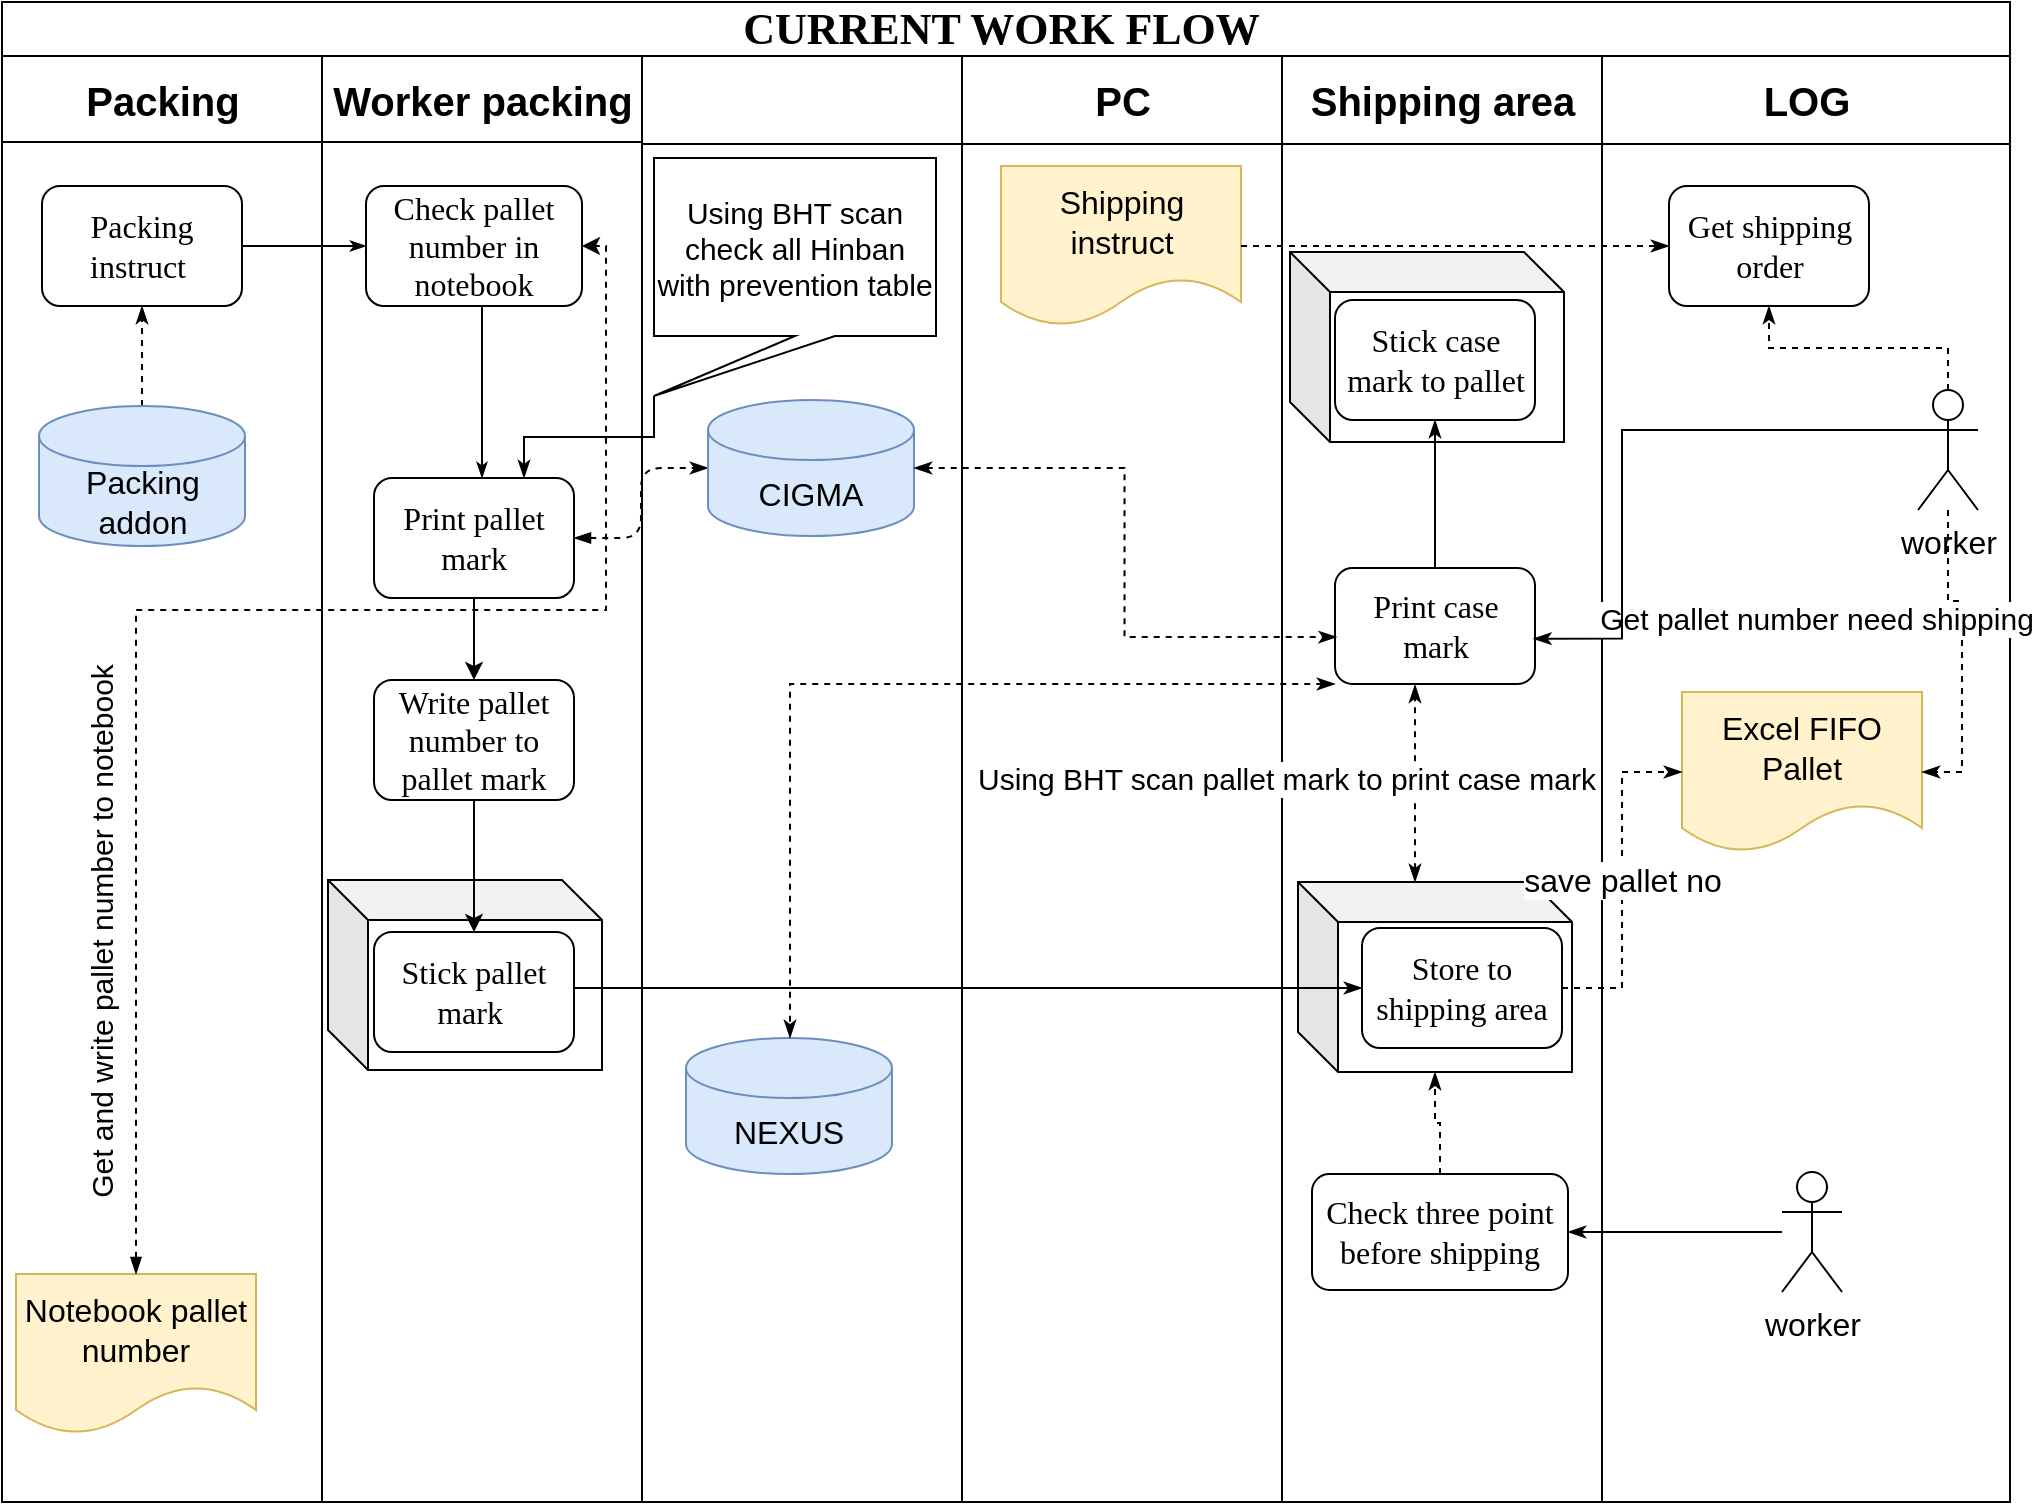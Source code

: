 <mxfile version="13.9.7" type="github" pages="2">
  <diagram name="Current" id="74e2e168-ea6b-b213-b513-2b3c1d86103e">
    <mxGraphModel dx="1422" dy="762" grid="0" gridSize="10" guides="1" tooltips="1" connect="1" arrows="1" fold="1" page="1" pageScale="1" pageWidth="1100" pageHeight="850" background="#ffffff" math="0" shadow="0">
      <root>
        <mxCell id="0" />
        <mxCell id="1" parent="0" />
        <mxCell id="77e6c97f196da883-1" value="CURRENT WORK FLOW&amp;nbsp;" style="swimlane;html=1;childLayout=stackLayout;startSize=27;rounded=0;shadow=0;labelBackgroundColor=none;strokeWidth=1;fontFamily=Verdana;fontSize=22;align=center;" parent="1" vertex="1">
          <mxGeometry x="26" y="40" width="1004" height="750" as="geometry" />
        </mxCell>
        <mxCell id="77e6c97f196da883-2" value="Packing" style="swimlane;html=1;startSize=43;fontSize=20;align=center;" parent="77e6c97f196da883-1" vertex="1">
          <mxGeometry y="27" width="160" height="723" as="geometry" />
        </mxCell>
        <mxCell id="77e6c97f196da883-8" value="Packing instruct&amp;nbsp;" style="rounded=1;whiteSpace=wrap;html=1;shadow=0;labelBackgroundColor=none;strokeWidth=1;fontFamily=Verdana;fontSize=16;align=center;fontStyle=0" parent="77e6c97f196da883-2" vertex="1">
          <mxGeometry x="20" y="65" width="100" height="60" as="geometry" />
        </mxCell>
        <mxCell id="e00w-yxAYKYn5aTXczRn-8" style="edgeStyle=orthogonalEdgeStyle;rounded=0;orthogonalLoop=1;jettySize=auto;html=1;entryX=0.5;entryY=1;entryDx=0;entryDy=0;dashed=1;startArrow=none;startFill=0;endArrow=classicThin;endFill=1;fontSize=16;" parent="77e6c97f196da883-2" source="e00w-yxAYKYn5aTXczRn-7" target="77e6c97f196da883-8" edge="1">
          <mxGeometry relative="1" as="geometry" />
        </mxCell>
        <mxCell id="e00w-yxAYKYn5aTXczRn-7" value="Packing addon" style="shape=cylinder3;whiteSpace=wrap;html=1;boundedLbl=1;backgroundOutline=1;size=15;fontSize=16;align=center;fillColor=#dae8fc;strokeColor=#6c8ebf;" parent="77e6c97f196da883-2" vertex="1">
          <mxGeometry x="18.5" y="175" width="103" height="70" as="geometry" />
        </mxCell>
        <mxCell id="e00w-yxAYKYn5aTXczRn-4" value="Notebook pallet number" style="shape=document;whiteSpace=wrap;html=1;boundedLbl=1;fontSize=16;align=center;fillColor=#fff2cc;strokeColor=#d6b656;" parent="77e6c97f196da883-2" vertex="1">
          <mxGeometry x="7" y="609" width="120" height="80" as="geometry" />
        </mxCell>
        <mxCell id="77e6c97f196da883-26" style="edgeStyle=orthogonalEdgeStyle;rounded=1;html=1;labelBackgroundColor=none;startArrow=none;startFill=0;startSize=5;endArrow=classicThin;endFill=1;endSize=5;jettySize=auto;orthogonalLoop=1;strokeWidth=1;fontFamily=Verdana;fontSize=8" parent="77e6c97f196da883-1" source="77e6c97f196da883-8" target="77e6c97f196da883-11" edge="1">
          <mxGeometry relative="1" as="geometry" />
        </mxCell>
        <mxCell id="77e6c97f196da883-28" style="edgeStyle=orthogonalEdgeStyle;rounded=1;html=1;labelBackgroundColor=none;startArrow=blockThin;startFill=1;endArrow=classicThin;endFill=1;jettySize=auto;orthogonalLoop=1;strokeWidth=1;fontFamily=Verdana;fontSize=8;entryX=0;entryY=0.5;entryDx=0;entryDy=0;entryPerimeter=0;dashed=1;" parent="77e6c97f196da883-1" source="77e6c97f196da883-9" target="e00w-yxAYKYn5aTXczRn-6" edge="1">
          <mxGeometry relative="1" as="geometry">
            <mxPoint x="350" y="212.0" as="targetPoint" />
          </mxGeometry>
        </mxCell>
        <mxCell id="77e6c97f196da883-3" value="Worker packing" style="swimlane;html=1;startSize=43;fontSize=20;" parent="77e6c97f196da883-1" vertex="1">
          <mxGeometry x="160" y="27" width="160" height="723" as="geometry" />
        </mxCell>
        <mxCell id="e00w-yxAYKYn5aTXczRn-12" value="" style="shape=cube;whiteSpace=wrap;html=1;boundedLbl=1;backgroundOutline=1;darkOpacity=0.05;darkOpacity2=0.1;labelBackgroundColor=none;fontSize=16;align=center;" parent="77e6c97f196da883-3" vertex="1">
          <mxGeometry x="3" y="412" width="137" height="95" as="geometry" />
        </mxCell>
        <mxCell id="77e6c97f196da883-11" value="Check pallet number in notebook" style="rounded=1;whiteSpace=wrap;html=1;shadow=0;labelBackgroundColor=none;strokeWidth=1;fontFamily=Verdana;fontSize=16;align=center;fontStyle=0" parent="77e6c97f196da883-3" vertex="1">
          <mxGeometry x="22" y="65" width="108" height="60" as="geometry" />
        </mxCell>
        <mxCell id="e00w-yxAYKYn5aTXczRn-1" style="edgeStyle=orthogonalEdgeStyle;rounded=0;orthogonalLoop=1;jettySize=auto;html=1;exitX=0.5;exitY=1;exitDx=0;exitDy=0;entryX=0.5;entryY=0;entryDx=0;entryDy=0;fontSize=22;" parent="77e6c97f196da883-3" source="77e6c97f196da883-9" target="77e6c97f196da883-10" edge="1">
          <mxGeometry relative="1" as="geometry" />
        </mxCell>
        <mxCell id="77e6c97f196da883-9" value="Print pallet mark" style="rounded=1;whiteSpace=wrap;html=1;shadow=0;labelBackgroundColor=none;strokeWidth=1;fontFamily=Verdana;fontSize=16;align=center;fontStyle=0" parent="77e6c97f196da883-3" vertex="1">
          <mxGeometry x="26" y="211" width="100" height="60" as="geometry" />
        </mxCell>
        <mxCell id="77e6c97f196da883-27" style="edgeStyle=orthogonalEdgeStyle;rounded=1;html=1;labelBackgroundColor=none;startArrow=none;startFill=0;startSize=5;endArrow=classicThin;endFill=1;endSize=5;jettySize=auto;orthogonalLoop=1;strokeWidth=1;fontFamily=Verdana;fontSize=8" parent="77e6c97f196da883-3" source="77e6c97f196da883-11" target="77e6c97f196da883-9" edge="1">
          <mxGeometry relative="1" as="geometry">
            <Array as="points">
              <mxPoint x="80" y="152" />
              <mxPoint x="80" y="152" />
            </Array>
          </mxGeometry>
        </mxCell>
        <mxCell id="e00w-yxAYKYn5aTXczRn-3" style="edgeStyle=orthogonalEdgeStyle;rounded=0;orthogonalLoop=1;jettySize=auto;html=1;exitX=0.5;exitY=1;exitDx=0;exitDy=0;fontSize=16;" parent="77e6c97f196da883-3" source="77e6c97f196da883-10" target="e00w-yxAYKYn5aTXczRn-2" edge="1">
          <mxGeometry relative="1" as="geometry" />
        </mxCell>
        <mxCell id="77e6c97f196da883-10" value="Write pallet number to pallet mark" style="rounded=1;whiteSpace=wrap;html=1;shadow=0;labelBackgroundColor=none;strokeWidth=1;fontFamily=Verdana;fontSize=16;align=center;" parent="77e6c97f196da883-3" vertex="1">
          <mxGeometry x="26" y="312" width="100" height="60" as="geometry" />
        </mxCell>
        <mxCell id="e00w-yxAYKYn5aTXczRn-2" value="Stick pallet mark&amp;nbsp;" style="rounded=1;whiteSpace=wrap;html=1;shadow=0;labelBackgroundColor=none;strokeWidth=1;fontFamily=Verdana;fontSize=16;align=center;" parent="77e6c97f196da883-3" vertex="1">
          <mxGeometry x="26" y="438" width="100" height="60" as="geometry" />
        </mxCell>
        <mxCell id="77e6c97f196da883-4" value="" style="swimlane;html=1;startSize=44;fontSize=20;" parent="77e6c97f196da883-1" vertex="1">
          <mxGeometry x="320" y="27" width="160" height="723" as="geometry" />
        </mxCell>
        <mxCell id="e00w-yxAYKYn5aTXczRn-6" value="CIGMA" style="shape=cylinder3;whiteSpace=wrap;html=1;boundedLbl=1;backgroundOutline=1;size=15;fontSize=16;align=center;labelBackgroundColor=none;fillColor=#dae8fc;strokeColor=#6c8ebf;" parent="77e6c97f196da883-4" vertex="1">
          <mxGeometry x="33" y="172" width="103" height="68" as="geometry" />
        </mxCell>
        <mxCell id="e00w-yxAYKYn5aTXczRn-24" value="Using BHT scan check all Hinban with prevention table" style="shape=callout;whiteSpace=wrap;html=1;perimeter=calloutPerimeter;labelBackgroundColor=none;fontSize=15;align=center;position2=0;" parent="77e6c97f196da883-4" vertex="1">
          <mxGeometry x="6" y="51" width="141" height="119" as="geometry" />
        </mxCell>
        <mxCell id="77e6c97f196da883-5" value="PC" style="swimlane;html=1;startSize=44;fontSize=20;" parent="77e6c97f196da883-1" vertex="1">
          <mxGeometry x="480" y="27" width="160" height="723" as="geometry" />
        </mxCell>
        <mxCell id="e00w-yxAYKYn5aTXczRn-11" value="Shipping instruct" style="shape=document;whiteSpace=wrap;html=1;boundedLbl=1;fontSize=16;align=center;fillColor=#fff2cc;strokeColor=#d6b656;" parent="77e6c97f196da883-5" vertex="1">
          <mxGeometry x="19.5" y="55" width="120" height="80" as="geometry" />
        </mxCell>
        <mxCell id="e00w-yxAYKYn5aTXczRn-15" style="edgeStyle=orthogonalEdgeStyle;rounded=0;orthogonalLoop=1;jettySize=auto;html=1;exitX=1;exitY=0.5;exitDx=0;exitDy=0;startArrow=none;startFill=0;endArrow=classicThin;endFill=1;fontSize=16;dashed=1;" parent="77e6c97f196da883-1" source="e00w-yxAYKYn5aTXczRn-11" target="e00w-yxAYKYn5aTXczRn-14" edge="1">
          <mxGeometry relative="1" as="geometry" />
        </mxCell>
        <mxCell id="77e6c97f196da883-6" value="Shipping area" style="swimlane;html=1;startSize=44;fontSize=20;" parent="77e6c97f196da883-1" vertex="1">
          <mxGeometry x="640" y="27" width="160" height="723" as="geometry" />
        </mxCell>
        <mxCell id="e00w-yxAYKYn5aTXczRn-34" value="" style="shape=cube;whiteSpace=wrap;html=1;boundedLbl=1;backgroundOutline=1;darkOpacity=0.05;darkOpacity2=0.1;labelBackgroundColor=none;fontSize=16;align=center;" parent="77e6c97f196da883-6" vertex="1">
          <mxGeometry x="4" y="98" width="137" height="95" as="geometry" />
        </mxCell>
        <mxCell id="e00w-yxAYKYn5aTXczRn-29" value="Using BHT scan pallet mark to print case mark" style="edgeStyle=orthogonalEdgeStyle;rounded=0;orthogonalLoop=1;jettySize=auto;html=1;exitX=0;exitY=0;exitDx=58.5;exitDy=0;exitPerimeter=0;entryX=0.4;entryY=1.006;entryDx=0;entryDy=0;entryPerimeter=0;dashed=1;startArrow=classicThin;startFill=1;endArrow=classicThin;endFill=1;fontSize=15;" parent="77e6c97f196da883-6" source="e00w-yxAYKYn5aTXczRn-13" target="e00w-yxAYKYn5aTXczRn-27" edge="1">
          <mxGeometry x="0.064" y="65" relative="1" as="geometry">
            <mxPoint as="offset" />
          </mxGeometry>
        </mxCell>
        <mxCell id="e00w-yxAYKYn5aTXczRn-13" value="" style="shape=cube;whiteSpace=wrap;html=1;boundedLbl=1;backgroundOutline=1;darkOpacity=0.05;darkOpacity2=0.1;labelBackgroundColor=none;fontSize=16;align=center;" parent="77e6c97f196da883-6" vertex="1">
          <mxGeometry x="8" y="413" width="137" height="95" as="geometry" />
        </mxCell>
        <mxCell id="e00w-yxAYKYn5aTXczRn-9" value="Store to shipping area" style="rounded=1;whiteSpace=wrap;html=1;shadow=0;labelBackgroundColor=none;strokeWidth=1;fontFamily=Verdana;fontSize=16;align=center;" parent="77e6c97f196da883-6" vertex="1">
          <mxGeometry x="40" y="436" width="100" height="60" as="geometry" />
        </mxCell>
        <mxCell id="e00w-yxAYKYn5aTXczRn-33" style="edgeStyle=orthogonalEdgeStyle;rounded=0;orthogonalLoop=1;jettySize=auto;html=1;exitX=0.5;exitY=0;exitDx=0;exitDy=0;startArrow=none;startFill=0;endArrow=classicThin;endFill=1;fontSize=15;" parent="77e6c97f196da883-6" source="e00w-yxAYKYn5aTXczRn-27" target="e00w-yxAYKYn5aTXczRn-31" edge="1">
          <mxGeometry relative="1" as="geometry">
            <mxPoint x="75" y="210" as="targetPoint" />
          </mxGeometry>
        </mxCell>
        <mxCell id="e00w-yxAYKYn5aTXczRn-27" value="Print case mark" style="rounded=1;whiteSpace=wrap;html=1;shadow=0;labelBackgroundColor=none;strokeWidth=1;fontFamily=Verdana;fontSize=16;align=center;fontStyle=0" parent="77e6c97f196da883-6" vertex="1">
          <mxGeometry x="26.5" y="256" width="100" height="58" as="geometry" />
        </mxCell>
        <mxCell id="e00w-yxAYKYn5aTXczRn-31" value="Stick case mark to pallet" style="rounded=1;whiteSpace=wrap;html=1;shadow=0;labelBackgroundColor=none;strokeWidth=1;fontFamily=Verdana;fontSize=16;align=center;fontStyle=0" parent="77e6c97f196da883-6" vertex="1">
          <mxGeometry x="26.5" y="122" width="100" height="60" as="geometry" />
        </mxCell>
        <mxCell id="e00w-yxAYKYn5aTXczRn-38" style="edgeStyle=orthogonalEdgeStyle;rounded=0;orthogonalLoop=1;jettySize=auto;html=1;exitX=0.5;exitY=0;exitDx=0;exitDy=0;startArrow=none;startFill=0;endArrow=classicThin;endFill=1;fontSize=15;dashed=1;" parent="77e6c97f196da883-6" source="e00w-yxAYKYn5aTXczRn-36" target="e00w-yxAYKYn5aTXczRn-13" edge="1">
          <mxGeometry relative="1" as="geometry" />
        </mxCell>
        <mxCell id="e00w-yxAYKYn5aTXczRn-36" value="Check three point before shipping" style="rounded=1;whiteSpace=wrap;html=1;shadow=0;labelBackgroundColor=none;strokeWidth=1;fontFamily=Verdana;fontSize=16;align=center;fontStyle=0" parent="77e6c97f196da883-6" vertex="1">
          <mxGeometry x="15" y="559" width="128" height="58" as="geometry" />
        </mxCell>
        <mxCell id="77e6c97f196da883-7" value="LOG" style="swimlane;html=1;startSize=44;fontSize=20;" parent="77e6c97f196da883-1" vertex="1">
          <mxGeometry x="800" y="27" width="204" height="723" as="geometry" />
        </mxCell>
        <mxCell id="e00w-yxAYKYn5aTXczRn-14" value="Get shipping order" style="rounded=1;whiteSpace=wrap;html=1;shadow=0;labelBackgroundColor=none;strokeWidth=1;fontFamily=Verdana;fontSize=16;align=center;fontStyle=0" parent="77e6c97f196da883-7" vertex="1">
          <mxGeometry x="33.5" y="65" width="100" height="60" as="geometry" />
        </mxCell>
        <mxCell id="e00w-yxAYKYn5aTXczRn-16" value="Excel FIFO Pallet" style="shape=document;whiteSpace=wrap;html=1;boundedLbl=1;fontSize=16;align=center;fillColor=#fff2cc;strokeColor=#d6b656;" parent="77e6c97f196da883-7" vertex="1">
          <mxGeometry x="40" y="318" width="120" height="80" as="geometry" />
        </mxCell>
        <mxCell id="e00w-yxAYKYn5aTXczRn-19" style="edgeStyle=orthogonalEdgeStyle;rounded=0;orthogonalLoop=1;jettySize=auto;html=1;exitX=0.5;exitY=0;exitDx=0;exitDy=0;exitPerimeter=0;entryX=0.5;entryY=1;entryDx=0;entryDy=0;dashed=1;startArrow=none;startFill=0;endArrow=classicThin;endFill=1;fontSize=16;" parent="77e6c97f196da883-7" source="e00w-yxAYKYn5aTXczRn-18" target="e00w-yxAYKYn5aTXczRn-14" edge="1">
          <mxGeometry relative="1" as="geometry" />
        </mxCell>
        <mxCell id="e00w-yxAYKYn5aTXczRn-20" style="edgeStyle=orthogonalEdgeStyle;rounded=0;orthogonalLoop=1;jettySize=auto;html=1;entryX=1;entryY=0.5;entryDx=0;entryDy=0;dashed=1;startArrow=none;startFill=0;endArrow=classicThin;endFill=1;fontSize=16;" parent="77e6c97f196da883-7" source="e00w-yxAYKYn5aTXczRn-18" target="e00w-yxAYKYn5aTXczRn-16" edge="1">
          <mxGeometry relative="1" as="geometry" />
        </mxCell>
        <mxCell id="e00w-yxAYKYn5aTXczRn-21" value="Get pallet number need shipping" style="edgeLabel;html=1;align=center;verticalAlign=middle;resizable=0;points=[];fontSize=15;" parent="e00w-yxAYKYn5aTXczRn-20" vertex="1" connectable="0">
          <mxGeometry x="-0.343" relative="1" as="geometry">
            <mxPoint x="-72.33" y="8.5" as="offset" />
          </mxGeometry>
        </mxCell>
        <mxCell id="e00w-yxAYKYn5aTXczRn-18" value="worker" style="shape=umlActor;verticalLabelPosition=bottom;verticalAlign=top;html=1;outlineConnect=0;labelBackgroundColor=none;fontSize=16;align=center;" parent="77e6c97f196da883-7" vertex="1">
          <mxGeometry x="158" y="167" width="30" height="60" as="geometry" />
        </mxCell>
        <mxCell id="e00w-yxAYKYn5aTXczRn-35" value="worker" style="shape=umlActor;verticalLabelPosition=bottom;verticalAlign=top;html=1;outlineConnect=0;labelBackgroundColor=none;fontSize=16;align=center;" parent="77e6c97f196da883-7" vertex="1">
          <mxGeometry x="90" y="558" width="30" height="60" as="geometry" />
        </mxCell>
        <mxCell id="e00w-yxAYKYn5aTXczRn-5" style="edgeStyle=orthogonalEdgeStyle;rounded=0;orthogonalLoop=1;jettySize=auto;html=1;entryX=1;entryY=0.5;entryDx=0;entryDy=0;fontSize=16;startArrow=blockThin;startFill=1;dashed=1;" parent="77e6c97f196da883-1" source="e00w-yxAYKYn5aTXczRn-4" target="77e6c97f196da883-11" edge="1">
          <mxGeometry relative="1" as="geometry">
            <Array as="points">
              <mxPoint x="67" y="304" />
              <mxPoint x="302" y="304" />
              <mxPoint x="302" y="122" />
            </Array>
          </mxGeometry>
        </mxCell>
        <mxCell id="e00w-yxAYKYn5aTXczRn-22" value="Get and write pallet number to notebook" style="edgeLabel;html=1;align=center;verticalAlign=middle;resizable=0;points=[];fontSize=15;horizontal=0;" parent="e00w-yxAYKYn5aTXczRn-5" vertex="1" connectable="0">
          <mxGeometry x="0.019" y="-1" relative="1" as="geometry">
            <mxPoint x="-73.5" y="160" as="offset" />
          </mxGeometry>
        </mxCell>
        <mxCell id="e00w-yxAYKYn5aTXczRn-10" style="edgeStyle=orthogonalEdgeStyle;rounded=0;orthogonalLoop=1;jettySize=auto;html=1;exitX=1;exitY=0.5;exitDx=0;exitDy=0;entryX=0;entryY=0.5;entryDx=0;entryDy=0;startArrow=none;startFill=0;endArrow=classicThin;endFill=1;fontSize=16;" parent="77e6c97f196da883-1" source="e00w-yxAYKYn5aTXczRn-2" target="e00w-yxAYKYn5aTXczRn-9" edge="1">
          <mxGeometry relative="1" as="geometry">
            <Array as="points">
              <mxPoint x="286" y="493" />
            </Array>
          </mxGeometry>
        </mxCell>
        <mxCell id="e00w-yxAYKYn5aTXczRn-17" value="save pallet no" style="edgeStyle=orthogonalEdgeStyle;rounded=0;orthogonalLoop=1;jettySize=auto;html=1;exitX=1;exitY=0.5;exitDx=0;exitDy=0;entryX=0;entryY=0.5;entryDx=0;entryDy=0;dashed=1;startArrow=none;startFill=0;endArrow=classicThin;endFill=1;fontSize=16;" parent="77e6c97f196da883-1" source="e00w-yxAYKYn5aTXczRn-9" target="e00w-yxAYKYn5aTXczRn-16" edge="1">
          <mxGeometry relative="1" as="geometry" />
        </mxCell>
        <mxCell id="e00w-yxAYKYn5aTXczRn-26" style="edgeStyle=orthogonalEdgeStyle;rounded=0;orthogonalLoop=1;jettySize=auto;html=1;exitX=0;exitY=0;exitDx=0;exitDy=119.0;exitPerimeter=0;entryX=0.75;entryY=0;entryDx=0;entryDy=0;startArrow=none;startFill=0;endArrow=classicThin;endFill=1;fontSize=15;" parent="77e6c97f196da883-1" source="e00w-yxAYKYn5aTXczRn-24" target="77e6c97f196da883-9" edge="1">
          <mxGeometry relative="1" as="geometry" />
        </mxCell>
        <mxCell id="e00w-yxAYKYn5aTXczRn-28" style="edgeStyle=orthogonalEdgeStyle;rounded=0;orthogonalLoop=1;jettySize=auto;html=1;exitX=1;exitY=0.5;exitDx=0;exitDy=0;exitPerimeter=0;startArrow=classicThin;startFill=1;endArrow=classicThin;endFill=1;fontSize=15;dashed=1;entryX=0.008;entryY=0.595;entryDx=0;entryDy=0;entryPerimeter=0;" parent="77e6c97f196da883-1" source="e00w-yxAYKYn5aTXczRn-6" target="e00w-yxAYKYn5aTXczRn-27" edge="1">
          <mxGeometry relative="1" as="geometry" />
        </mxCell>
        <mxCell id="e00w-yxAYKYn5aTXczRn-30" style="edgeStyle=orthogonalEdgeStyle;rounded=0;orthogonalLoop=1;jettySize=auto;html=1;exitX=0;exitY=0.333;exitDx=0;exitDy=0;exitPerimeter=0;startArrow=none;startFill=0;endArrow=classicThin;endFill=1;fontSize=15;entryX=0.992;entryY=0.609;entryDx=0;entryDy=0;entryPerimeter=0;" parent="77e6c97f196da883-1" source="e00w-yxAYKYn5aTXczRn-18" target="e00w-yxAYKYn5aTXczRn-27" edge="1">
          <mxGeometry relative="1" as="geometry">
            <Array as="points">
              <mxPoint x="810" y="214" />
              <mxPoint x="810" y="318" />
            </Array>
          </mxGeometry>
        </mxCell>
        <mxCell id="e00w-yxAYKYn5aTXczRn-37" style="edgeStyle=orthogonalEdgeStyle;rounded=0;orthogonalLoop=1;jettySize=auto;html=1;entryX=1;entryY=0.5;entryDx=0;entryDy=0;startArrow=none;startFill=0;endArrow=classicThin;endFill=1;fontSize=15;" parent="77e6c97f196da883-1" source="e00w-yxAYKYn5aTXczRn-35" target="e00w-yxAYKYn5aTXczRn-36" edge="1">
          <mxGeometry relative="1" as="geometry" />
        </mxCell>
        <mxCell id="s5CG_gHvKGmUseortpxA-1" value="NEXUS" style="shape=cylinder3;whiteSpace=wrap;html=1;boundedLbl=1;backgroundOutline=1;size=15;fontSize=16;align=center;labelBackgroundColor=none;fillColor=#dae8fc;strokeColor=#6c8ebf;" parent="1" vertex="1">
          <mxGeometry x="368" y="558" width="103" height="68" as="geometry" />
        </mxCell>
        <mxCell id="s5CG_gHvKGmUseortpxA-2" style="edgeStyle=orthogonalEdgeStyle;rounded=0;orthogonalLoop=1;jettySize=auto;html=1;exitX=0;exitY=1;exitDx=0;exitDy=0;dashed=1;startArrow=classicThin;startFill=1;endArrow=classicThin;endFill=1;fontSize=15;" parent="1" source="e00w-yxAYKYn5aTXczRn-27" target="s5CG_gHvKGmUseortpxA-1" edge="1">
          <mxGeometry relative="1" as="geometry">
            <Array as="points">
              <mxPoint x="420" y="381" />
            </Array>
          </mxGeometry>
        </mxCell>
      </root>
    </mxGraphModel>
  </diagram>
  <diagram name="Future" id="eqZoArt0mq8MgodFWQRX">
    <mxGraphModel dx="1422" dy="762" grid="0" gridSize="10" guides="1" tooltips="1" connect="1" arrows="1" fold="1" page="1" pageScale="1" pageWidth="1100" pageHeight="850" background="#ffffff" math="0" shadow="0">
      <root>
        <mxCell id="B8QY8wbBtPq4I7X3Ei7j-0" />
        <mxCell id="B8QY8wbBtPq4I7X3Ei7j-1" parent="B8QY8wbBtPq4I7X3Ei7j-0" />
        <mxCell id="B8QY8wbBtPq4I7X3Ei7j-2" value="FUTURE WORK FLOW&amp;nbsp;" style="swimlane;html=1;childLayout=stackLayout;startSize=27;rounded=0;shadow=0;labelBackgroundColor=none;strokeWidth=1;fontFamily=Verdana;fontSize=22;align=center;" vertex="1" parent="B8QY8wbBtPq4I7X3Ei7j-1">
          <mxGeometry x="26" y="40" width="1013.5" height="750" as="geometry" />
        </mxCell>
        <mxCell id="B8QY8wbBtPq4I7X3Ei7j-3" value="Packing" style="swimlane;html=1;startSize=43;fontSize=20;align=center;" vertex="1" parent="B8QY8wbBtPq4I7X3Ei7j-2">
          <mxGeometry y="27" width="160" height="723" as="geometry" />
        </mxCell>
        <mxCell id="B8QY8wbBtPq4I7X3Ei7j-4" value="Packing instruct&amp;nbsp;" style="rounded=1;whiteSpace=wrap;html=1;shadow=0;labelBackgroundColor=none;strokeWidth=1;fontFamily=Verdana;fontSize=16;align=center;fontStyle=0" vertex="1" parent="B8QY8wbBtPq4I7X3Ei7j-3">
          <mxGeometry x="20" y="65" width="100" height="60" as="geometry" />
        </mxCell>
        <mxCell id="B8QY8wbBtPq4I7X3Ei7j-5" style="edgeStyle=orthogonalEdgeStyle;rounded=0;orthogonalLoop=1;jettySize=auto;html=1;entryX=0.5;entryY=1;entryDx=0;entryDy=0;dashed=1;startArrow=none;startFill=0;endArrow=classicThin;endFill=1;fontSize=16;" edge="1" parent="B8QY8wbBtPq4I7X3Ei7j-3" source="B8QY8wbBtPq4I7X3Ei7j-6" target="B8QY8wbBtPq4I7X3Ei7j-4">
          <mxGeometry relative="1" as="geometry" />
        </mxCell>
        <mxCell id="B8QY8wbBtPq4I7X3Ei7j-6" value="Packing addon" style="shape=cylinder3;whiteSpace=wrap;html=1;boundedLbl=1;backgroundOutline=1;size=15;fontSize=16;align=center;fillColor=#dae8fc;strokeColor=#6c8ebf;" vertex="1" parent="B8QY8wbBtPq4I7X3Ei7j-3">
          <mxGeometry x="18.5" y="175" width="103" height="70" as="geometry" />
        </mxCell>
        <mxCell id="yw4HqE5ja8Tq_uy6SZgm-0" value="FIFO PALLET" style="shape=cylinder3;whiteSpace=wrap;html=1;boundedLbl=1;backgroundOutline=1;size=15;fontSize=16;align=center;fillColor=#dae8fc;strokeColor=#6c8ebf;" vertex="1" parent="B8QY8wbBtPq4I7X3Ei7j-3">
          <mxGeometry x="15" y="606" width="103" height="70" as="geometry" />
        </mxCell>
        <mxCell id="B8QY8wbBtPq4I7X3Ei7j-10" value="Worker packing" style="swimlane;html=1;startSize=43;fontSize=20;" vertex="1" parent="B8QY8wbBtPq4I7X3Ei7j-2">
          <mxGeometry x="160" y="27" width="160" height="723" as="geometry" />
        </mxCell>
        <mxCell id="B8QY8wbBtPq4I7X3Ei7j-11" value="" style="shape=cube;whiteSpace=wrap;html=1;boundedLbl=1;backgroundOutline=1;darkOpacity=0.05;darkOpacity2=0.1;labelBackgroundColor=none;fontSize=16;align=center;" vertex="1" parent="B8QY8wbBtPq4I7X3Ei7j-10">
          <mxGeometry x="3" y="412" width="137" height="95" as="geometry" />
        </mxCell>
        <mxCell id="B8QY8wbBtPq4I7X3Ei7j-13" style="edgeStyle=orthogonalEdgeStyle;rounded=0;orthogonalLoop=1;jettySize=auto;html=1;exitX=0.5;exitY=1;exitDx=0;exitDy=0;fontSize=22;" edge="1" parent="B8QY8wbBtPq4I7X3Ei7j-10" source="B8QY8wbBtPq4I7X3Ei7j-14" target="B8QY8wbBtPq4I7X3Ei7j-11">
          <mxGeometry relative="1" as="geometry">
            <mxPoint x="76" y="312" as="targetPoint" />
            <Array as="points">
              <mxPoint x="72" y="271" />
            </Array>
          </mxGeometry>
        </mxCell>
        <mxCell id="B8QY8wbBtPq4I7X3Ei7j-14" value="Print pallet mark, have pallet no" style="rounded=1;whiteSpace=wrap;html=1;shadow=0;labelBackgroundColor=none;strokeWidth=1;fontFamily=Verdana;fontSize=16;align=center;fontStyle=0" vertex="1" parent="B8QY8wbBtPq4I7X3Ei7j-10">
          <mxGeometry x="26" y="211" width="100" height="60" as="geometry" />
        </mxCell>
        <mxCell id="B8QY8wbBtPq4I7X3Ei7j-18" value="Stick pallet mark&amp;nbsp;" style="rounded=1;whiteSpace=wrap;html=1;shadow=0;labelBackgroundColor=none;strokeWidth=1;fontFamily=Verdana;fontSize=16;align=center;" vertex="1" parent="B8QY8wbBtPq4I7X3Ei7j-10">
          <mxGeometry x="26" y="438" width="100" height="60" as="geometry" />
        </mxCell>
        <mxCell id="B8QY8wbBtPq4I7X3Ei7j-19" value="" style="swimlane;html=1;startSize=44;fontSize=20;" vertex="1" parent="B8QY8wbBtPq4I7X3Ei7j-2">
          <mxGeometry x="320" y="27" width="160" height="723" as="geometry" />
        </mxCell>
        <mxCell id="B8QY8wbBtPq4I7X3Ei7j-21" value="Using BHT scan check all Hinban with prevention table" style="shape=callout;whiteSpace=wrap;html=1;perimeter=calloutPerimeter;labelBackgroundColor=none;fontSize=15;align=center;position2=0;" vertex="1" parent="B8QY8wbBtPq4I7X3Ei7j-19">
          <mxGeometry x="6" y="51" width="141" height="119" as="geometry" />
        </mxCell>
        <mxCell id="yw4HqE5ja8Tq_uy6SZgm-3" value="NEXUS" style="shape=cylinder3;whiteSpace=wrap;html=1;boundedLbl=1;backgroundOutline=1;size=15;fontSize=16;align=center;labelBackgroundColor=none;fillColor=#dae8fc;strokeColor=#6c8ebf;" vertex="1" parent="B8QY8wbBtPq4I7X3Ei7j-19">
          <mxGeometry x="22" y="491" width="103" height="68" as="geometry" />
        </mxCell>
        <mxCell id="B8QY8wbBtPq4I7X3Ei7j-22" value="PC" style="swimlane;html=1;startSize=44;fontSize=20;" vertex="1" parent="B8QY8wbBtPq4I7X3Ei7j-2">
          <mxGeometry x="480" y="27" width="160" height="723" as="geometry" />
        </mxCell>
        <mxCell id="B8QY8wbBtPq4I7X3Ei7j-20" value="CIGMA" style="shape=cylinder3;whiteSpace=wrap;html=1;boundedLbl=1;backgroundOutline=1;size=15;fontSize=16;align=center;labelBackgroundColor=none;fillColor=#dae8fc;strokeColor=#6c8ebf;" vertex="1" parent="B8QY8wbBtPq4I7X3Ei7j-22">
          <mxGeometry x="19.5" y="256" width="103" height="68" as="geometry" />
        </mxCell>
        <mxCell id="yw4HqE5ja8Tq_uy6SZgm-2" value="PPS" style="shape=cylinder3;whiteSpace=wrap;html=1;boundedLbl=1;backgroundOutline=1;size=15;fontSize=16;align=center;labelBackgroundColor=none;fillColor=#dae8fc;strokeColor=#6c8ebf;" vertex="1" parent="B8QY8wbBtPq4I7X3Ei7j-22">
          <mxGeometry x="23" y="61" width="107" height="68" as="geometry" />
        </mxCell>
        <mxCell id="B8QY8wbBtPq4I7X3Ei7j-24" style="edgeStyle=orthogonalEdgeStyle;rounded=0;orthogonalLoop=1;jettySize=auto;html=1;exitX=1;exitY=0.5;exitDx=0;exitDy=0;startArrow=classicThin;startFill=1;endArrow=classicThin;endFill=1;fontSize=16;dashed=1;exitPerimeter=0;" edge="1" parent="B8QY8wbBtPq4I7X3Ei7j-2" source="yw4HqE5ja8Tq_uy6SZgm-2" target="B8QY8wbBtPq4I7X3Ei7j-36">
          <mxGeometry relative="1" as="geometry">
            <mxPoint x="619.5" y="122" as="sourcePoint" />
          </mxGeometry>
        </mxCell>
        <mxCell id="B8QY8wbBtPq4I7X3Ei7j-25" value="Shipping area" style="swimlane;html=1;startSize=44;fontSize=20;" vertex="1" parent="B8QY8wbBtPq4I7X3Ei7j-2">
          <mxGeometry x="640" y="27" width="169.5" height="723" as="geometry" />
        </mxCell>
        <mxCell id="B8QY8wbBtPq4I7X3Ei7j-26" value="" style="shape=cube;whiteSpace=wrap;html=1;boundedLbl=1;backgroundOutline=1;darkOpacity=0.05;darkOpacity2=0.1;labelBackgroundColor=none;fontSize=16;align=center;" vertex="1" parent="B8QY8wbBtPq4I7X3Ei7j-25">
          <mxGeometry x="4" y="98" width="137" height="95" as="geometry" />
        </mxCell>
        <mxCell id="B8QY8wbBtPq4I7X3Ei7j-27" value="Using BHT scan pallet mark to print case mark" style="edgeStyle=orthogonalEdgeStyle;rounded=0;orthogonalLoop=1;jettySize=auto;html=1;exitX=0;exitY=0;exitDx=58.5;exitDy=0;exitPerimeter=0;entryX=0.4;entryY=1.006;entryDx=0;entryDy=0;entryPerimeter=0;dashed=1;startArrow=classicThin;startFill=1;endArrow=classicThin;endFill=1;fontSize=15;" edge="1" parent="B8QY8wbBtPq4I7X3Ei7j-25" source="B8QY8wbBtPq4I7X3Ei7j-28" target="B8QY8wbBtPq4I7X3Ei7j-31">
          <mxGeometry x="0.064" y="65" relative="1" as="geometry">
            <mxPoint as="offset" />
          </mxGeometry>
        </mxCell>
        <mxCell id="B8QY8wbBtPq4I7X3Ei7j-28" value="" style="shape=cube;whiteSpace=wrap;html=1;boundedLbl=1;backgroundOutline=1;darkOpacity=0.05;darkOpacity2=0.1;labelBackgroundColor=none;fontSize=16;align=center;" vertex="1" parent="B8QY8wbBtPq4I7X3Ei7j-25">
          <mxGeometry x="8" y="381" width="137" height="95" as="geometry" />
        </mxCell>
        <mxCell id="B8QY8wbBtPq4I7X3Ei7j-29" value="Store to shipping area" style="rounded=1;whiteSpace=wrap;html=1;shadow=0;labelBackgroundColor=none;strokeWidth=1;fontFamily=Verdana;fontSize=16;align=center;" vertex="1" parent="B8QY8wbBtPq4I7X3Ei7j-25">
          <mxGeometry x="40" y="404" width="100" height="60" as="geometry" />
        </mxCell>
        <mxCell id="B8QY8wbBtPq4I7X3Ei7j-30" style="edgeStyle=orthogonalEdgeStyle;rounded=0;orthogonalLoop=1;jettySize=auto;html=1;exitX=0.5;exitY=0;exitDx=0;exitDy=0;startArrow=none;startFill=0;endArrow=classicThin;endFill=1;fontSize=15;" edge="1" parent="B8QY8wbBtPq4I7X3Ei7j-25" source="B8QY8wbBtPq4I7X3Ei7j-31" target="B8QY8wbBtPq4I7X3Ei7j-32">
          <mxGeometry relative="1" as="geometry">
            <mxPoint x="75" y="210" as="targetPoint" />
          </mxGeometry>
        </mxCell>
        <mxCell id="B8QY8wbBtPq4I7X3Ei7j-31" value="Print case mark" style="rounded=1;whiteSpace=wrap;html=1;shadow=0;labelBackgroundColor=none;strokeWidth=1;fontFamily=Verdana;fontSize=16;align=center;fontStyle=0" vertex="1" parent="B8QY8wbBtPq4I7X3Ei7j-25">
          <mxGeometry x="26.5" y="256" width="100" height="58" as="geometry" />
        </mxCell>
        <mxCell id="B8QY8wbBtPq4I7X3Ei7j-32" value="Stick case mark to pallet" style="rounded=1;whiteSpace=wrap;html=1;shadow=0;labelBackgroundColor=none;strokeWidth=1;fontFamily=Verdana;fontSize=16;align=center;fontStyle=0" vertex="1" parent="B8QY8wbBtPq4I7X3Ei7j-25">
          <mxGeometry x="26.5" y="122" width="100" height="60" as="geometry" />
        </mxCell>
        <mxCell id="B8QY8wbBtPq4I7X3Ei7j-33" style="edgeStyle=orthogonalEdgeStyle;rounded=0;orthogonalLoop=1;jettySize=auto;html=1;exitX=0.5;exitY=0;exitDx=0;exitDy=0;startArrow=none;startFill=0;endArrow=classicThin;endFill=1;fontSize=15;dashed=1;" edge="1" parent="B8QY8wbBtPq4I7X3Ei7j-25" source="yw4HqE5ja8Tq_uy6SZgm-8" target="B8QY8wbBtPq4I7X3Ei7j-28">
          <mxGeometry relative="1" as="geometry">
            <mxPoint x="79" y="559" as="sourcePoint" />
          </mxGeometry>
        </mxCell>
        <mxCell id="yw4HqE5ja8Tq_uy6SZgm-8" value="&lt;span style=&quot;font-family: &amp;#34;verdana&amp;#34; ; font-size: 16px&quot;&gt;Check three point by QR code&lt;/span&gt;" style="rhombus;whiteSpace=wrap;html=1;labelBackgroundColor=none;fontSize=15;align=center;" vertex="1" parent="B8QY8wbBtPq4I7X3Ei7j-25">
          <mxGeometry x="-24.5" y="538" width="194" height="148" as="geometry" />
        </mxCell>
        <mxCell id="yw4HqE5ja8Tq_uy6SZgm-13" style="edgeStyle=orthogonalEdgeStyle;rounded=0;orthogonalLoop=1;jettySize=auto;html=1;exitX=0;exitY=0.5;exitDx=0;exitDy=0;startArrow=none;startFill=0;endArrow=classicThin;endFill=1;fontSize=15;" edge="1" parent="B8QY8wbBtPq4I7X3Ei7j-25" source="yw4HqE5ja8Tq_uy6SZgm-8" target="B8QY8wbBtPq4I7X3Ei7j-26">
          <mxGeometry relative="1" as="geometry">
            <Array as="points">
              <mxPoint x="-24" y="470" />
              <mxPoint x="-182" y="470" />
              <mxPoint x="-182" y="146" />
            </Array>
          </mxGeometry>
        </mxCell>
        <mxCell id="yw4HqE5ja8Tq_uy6SZgm-14" value="NG" style="edgeLabel;html=1;align=center;verticalAlign=middle;resizable=0;points=[];fontSize=15;" vertex="1" connectable="0" parent="yw4HqE5ja8Tq_uy6SZgm-13">
          <mxGeometry x="-0.211" y="-2" relative="1" as="geometry">
            <mxPoint x="1" as="offset" />
          </mxGeometry>
        </mxCell>
        <mxCell id="B8QY8wbBtPq4I7X3Ei7j-35" value="LOG" style="swimlane;html=1;startSize=44;fontSize=20;" vertex="1" parent="B8QY8wbBtPq4I7X3Ei7j-2">
          <mxGeometry x="809.5" y="27" width="204" height="723" as="geometry" />
        </mxCell>
        <mxCell id="B8QY8wbBtPq4I7X3Ei7j-36" value="Get shipping order" style="rounded=1;whiteSpace=wrap;html=1;shadow=0;labelBackgroundColor=none;strokeWidth=1;fontFamily=Verdana;fontSize=16;align=center;fontStyle=0" vertex="1" parent="B8QY8wbBtPq4I7X3Ei7j-35">
          <mxGeometry x="33.5" y="65" width="100" height="60" as="geometry" />
        </mxCell>
        <mxCell id="B8QY8wbBtPq4I7X3Ei7j-38" style="edgeStyle=orthogonalEdgeStyle;rounded=0;orthogonalLoop=1;jettySize=auto;html=1;exitX=0.5;exitY=0;exitDx=0;exitDy=0;exitPerimeter=0;entryX=0.5;entryY=1;entryDx=0;entryDy=0;dashed=1;startArrow=none;startFill=0;endArrow=classicThin;endFill=1;fontSize=16;" edge="1" parent="B8QY8wbBtPq4I7X3Ei7j-35" source="B8QY8wbBtPq4I7X3Ei7j-41" target="B8QY8wbBtPq4I7X3Ei7j-36">
          <mxGeometry relative="1" as="geometry" />
        </mxCell>
        <mxCell id="B8QY8wbBtPq4I7X3Ei7j-41" value="worker" style="shape=umlActor;verticalLabelPosition=bottom;verticalAlign=top;html=1;outlineConnect=0;labelBackgroundColor=none;fontSize=16;align=center;" vertex="1" parent="B8QY8wbBtPq4I7X3Ei7j-35">
          <mxGeometry x="158" y="167" width="30" height="60" as="geometry" />
        </mxCell>
        <mxCell id="B8QY8wbBtPq4I7X3Ei7j-42" value="worker" style="shape=umlActor;verticalLabelPosition=bottom;verticalAlign=top;html=1;outlineConnect=0;labelBackgroundColor=none;fontSize=16;align=center;" vertex="1" parent="B8QY8wbBtPq4I7X3Ei7j-35">
          <mxGeometry x="87" y="337" width="30" height="60" as="geometry" />
        </mxCell>
        <mxCell id="yw4HqE5ja8Tq_uy6SZgm-10" value="Export" style="rounded=1;whiteSpace=wrap;html=1;shadow=0;labelBackgroundColor=none;strokeWidth=1;fontFamily=Verdana;fontSize=16;align=center;" vertex="1" parent="B8QY8wbBtPq4I7X3Ei7j-35">
          <mxGeometry x="66" y="580.5" width="100" height="60" as="geometry" />
        </mxCell>
        <mxCell id="B8QY8wbBtPq4I7X3Ei7j-43" style="edgeStyle=orthogonalEdgeStyle;rounded=0;orthogonalLoop=1;jettySize=auto;html=1;fontSize=16;startArrow=blockThin;startFill=1;dashed=1;" edge="1" parent="B8QY8wbBtPq4I7X3Ei7j-2">
          <mxGeometry relative="1" as="geometry">
            <mxPoint x="67" y="636" as="sourcePoint" />
            <mxPoint x="186" y="268" as="targetPoint" />
            <Array as="points">
              <mxPoint x="67" y="304" />
              <mxPoint x="131" y="304" />
              <mxPoint x="131" y="268" />
            </Array>
          </mxGeometry>
        </mxCell>
        <mxCell id="B8QY8wbBtPq4I7X3Ei7j-44" value="Auto increment pallet no" style="edgeLabel;html=1;align=center;verticalAlign=middle;resizable=0;points=[];fontSize=15;horizontal=0;" vertex="1" connectable="0" parent="B8QY8wbBtPq4I7X3Ei7j-43">
          <mxGeometry x="0.019" y="-1" relative="1" as="geometry">
            <mxPoint x="-15" y="28" as="offset" />
          </mxGeometry>
        </mxCell>
        <mxCell id="B8QY8wbBtPq4I7X3Ei7j-45" style="edgeStyle=orthogonalEdgeStyle;rounded=0;orthogonalLoop=1;jettySize=auto;html=1;exitX=1;exitY=0.5;exitDx=0;exitDy=0;startArrow=none;startFill=0;endArrow=classicThin;endFill=1;fontSize=16;entryX=0;entryY=0.5;entryDx=0;entryDy=0;" edge="1" parent="B8QY8wbBtPq4I7X3Ei7j-2" source="B8QY8wbBtPq4I7X3Ei7j-18" target="B8QY8wbBtPq4I7X3Ei7j-29">
          <mxGeometry relative="1" as="geometry">
            <mxPoint x="674" y="461" as="targetPoint" />
            <Array as="points">
              <mxPoint x="286" y="461" />
            </Array>
          </mxGeometry>
        </mxCell>
        <mxCell id="B8QY8wbBtPq4I7X3Ei7j-47" style="edgeStyle=orthogonalEdgeStyle;rounded=0;orthogonalLoop=1;jettySize=auto;html=1;exitX=0;exitY=0;exitDx=0;exitDy=119.0;exitPerimeter=0;entryX=0.75;entryY=0;entryDx=0;entryDy=0;startArrow=none;startFill=0;endArrow=classicThin;endFill=1;fontSize=15;" edge="1" parent="B8QY8wbBtPq4I7X3Ei7j-2" source="B8QY8wbBtPq4I7X3Ei7j-21" target="B8QY8wbBtPq4I7X3Ei7j-14">
          <mxGeometry relative="1" as="geometry" />
        </mxCell>
        <mxCell id="B8QY8wbBtPq4I7X3Ei7j-48" style="edgeStyle=orthogonalEdgeStyle;rounded=0;orthogonalLoop=1;jettySize=auto;html=1;exitX=1;exitY=0.5;exitDx=0;exitDy=0;exitPerimeter=0;startArrow=classicThin;startFill=1;endArrow=classicThin;endFill=1;fontSize=15;dashed=1;entryX=0.008;entryY=0.595;entryDx=0;entryDy=0;entryPerimeter=0;" edge="1" parent="B8QY8wbBtPq4I7X3Ei7j-2" source="B8QY8wbBtPq4I7X3Ei7j-20" target="B8QY8wbBtPq4I7X3Ei7j-31">
          <mxGeometry relative="1" as="geometry" />
        </mxCell>
        <mxCell id="B8QY8wbBtPq4I7X3Ei7j-49" style="edgeStyle=orthogonalEdgeStyle;rounded=0;orthogonalLoop=1;jettySize=auto;html=1;exitX=0;exitY=0.333;exitDx=0;exitDy=0;exitPerimeter=0;startArrow=none;startFill=0;endArrow=classicThin;endFill=1;fontSize=15;entryX=0.992;entryY=0.609;entryDx=0;entryDy=0;entryPerimeter=0;" edge="1" parent="B8QY8wbBtPq4I7X3Ei7j-2" source="B8QY8wbBtPq4I7X3Ei7j-41" target="B8QY8wbBtPq4I7X3Ei7j-31">
          <mxGeometry relative="1" as="geometry">
            <Array as="points">
              <mxPoint x="810" y="214" />
              <mxPoint x="810" y="318" />
            </Array>
          </mxGeometry>
        </mxCell>
        <mxCell id="B8QY8wbBtPq4I7X3Ei7j-50" value="Using IPAD" style="edgeStyle=orthogonalEdgeStyle;rounded=0;orthogonalLoop=1;jettySize=auto;html=1;entryX=0.5;entryY=0;entryDx=0;entryDy=0;startArrow=none;startFill=0;endArrow=classicThin;endFill=1;fontSize=15;" edge="1" parent="B8QY8wbBtPq4I7X3Ei7j-2" source="B8QY8wbBtPq4I7X3Ei7j-42" target="yw4HqE5ja8Tq_uy6SZgm-8">
          <mxGeometry relative="1" as="geometry">
            <mxPoint x="783" y="627" as="targetPoint" />
            <Array as="points">
              <mxPoint x="902" y="541" />
              <mxPoint x="713" y="541" />
            </Array>
          </mxGeometry>
        </mxCell>
        <mxCell id="yw4HqE5ja8Tq_uy6SZgm-1" style="edgeStyle=orthogonalEdgeStyle;rounded=0;orthogonalLoop=1;jettySize=auto;html=1;exitX=1;exitY=0.5;exitDx=0;exitDy=0;startArrow=none;startFill=0;endArrow=classicThin;endFill=1;fontSize=15;" edge="1" parent="B8QY8wbBtPq4I7X3Ei7j-2" source="B8QY8wbBtPq4I7X3Ei7j-4" target="B8QY8wbBtPq4I7X3Ei7j-14">
          <mxGeometry relative="1" as="geometry" />
        </mxCell>
        <mxCell id="B8QY8wbBtPq4I7X3Ei7j-39" style="edgeStyle=orthogonalEdgeStyle;rounded=0;orthogonalLoop=1;jettySize=auto;html=1;entryX=0.5;entryY=1;entryDx=0;entryDy=0;dashed=1;startArrow=none;startFill=0;endArrow=classicThin;endFill=1;fontSize=16;entryPerimeter=0;" edge="1" parent="B8QY8wbBtPq4I7X3Ei7j-2" source="B8QY8wbBtPq4I7X3Ei7j-41" target="yw4HqE5ja8Tq_uy6SZgm-0">
          <mxGeometry relative="1" as="geometry">
            <mxPoint x="960" y="385" as="targetPoint" />
            <Array as="points">
              <mxPoint x="983" y="723" />
              <mxPoint x="67" y="723" />
            </Array>
          </mxGeometry>
        </mxCell>
        <mxCell id="B8QY8wbBtPq4I7X3Ei7j-40" value="Get pallet no need shipping" style="edgeLabel;html=1;align=center;verticalAlign=middle;resizable=0;points=[];fontSize=15;" vertex="1" connectable="0" parent="B8QY8wbBtPq4I7X3Ei7j-39">
          <mxGeometry x="-0.343" relative="1" as="geometry">
            <mxPoint x="-503" y="8" as="offset" />
          </mxGeometry>
        </mxCell>
        <mxCell id="yw4HqE5ja8Tq_uy6SZgm-4" style="edgeStyle=orthogonalEdgeStyle;rounded=0;orthogonalLoop=1;jettySize=auto;html=1;exitX=1;exitY=0.5;exitDx=0;exitDy=0;exitPerimeter=0;entryX=0.855;entryY=0;entryDx=0;entryDy=4.35;startArrow=none;startFill=0;endArrow=classicThin;endFill=1;fontSize=15;dashed=1;entryPerimeter=0;" edge="1" parent="B8QY8wbBtPq4I7X3Ei7j-2" source="yw4HqE5ja8Tq_uy6SZgm-3" target="yw4HqE5ja8Tq_uy6SZgm-0">
          <mxGeometry relative="1" as="geometry" />
        </mxCell>
        <mxCell id="yw4HqE5ja8Tq_uy6SZgm-5" value="Get pallet no from case mark" style="edgeLabel;html=1;align=center;verticalAlign=middle;resizable=0;points=[];fontSize=15;" vertex="1" connectable="0" parent="yw4HqE5ja8Tq_uy6SZgm-4">
          <mxGeometry x="-0.275" y="-2" relative="1" as="geometry">
            <mxPoint as="offset" />
          </mxGeometry>
        </mxCell>
        <mxCell id="yw4HqE5ja8Tq_uy6SZgm-9" style="edgeStyle=orthogonalEdgeStyle;rounded=0;orthogonalLoop=1;jettySize=auto;html=1;exitX=1;exitY=0.5;exitDx=0;exitDy=0;exitPerimeter=0;entryX=0.5;entryY=0;entryDx=0;entryDy=0;dashed=1;startArrow=classicThin;startFill=1;endArrow=classicThin;endFill=1;fontSize=15;" edge="1" parent="B8QY8wbBtPq4I7X3Ei7j-2" source="yw4HqE5ja8Tq_uy6SZgm-0" target="yw4HqE5ja8Tq_uy6SZgm-8">
          <mxGeometry relative="1" as="geometry">
            <Array as="points">
              <mxPoint x="528" y="668" />
              <mxPoint x="528" y="545" />
              <mxPoint x="713" y="545" />
            </Array>
          </mxGeometry>
        </mxCell>
        <mxCell id="yw4HqE5ja8Tq_uy6SZgm-12" value="Check pallet no from pallet mark with pallet no from case mark" style="edgeLabel;html=1;align=center;verticalAlign=middle;resizable=0;points=[];fontSize=15;" vertex="1" connectable="0" parent="yw4HqE5ja8Tq_uy6SZgm-9">
          <mxGeometry x="-0.205" y="1" relative="1" as="geometry">
            <mxPoint x="-29" y="1" as="offset" />
          </mxGeometry>
        </mxCell>
        <mxCell id="yw4HqE5ja8Tq_uy6SZgm-11" value="OK" style="edgeStyle=orthogonalEdgeStyle;rounded=0;orthogonalLoop=1;jettySize=auto;html=1;exitX=1;exitY=0.5;exitDx=0;exitDy=0;entryX=0;entryY=0.5;entryDx=0;entryDy=0;startArrow=none;startFill=0;endArrow=classicThin;endFill=1;fontSize=15;" edge="1" parent="B8QY8wbBtPq4I7X3Ei7j-2" source="yw4HqE5ja8Tq_uy6SZgm-8" target="yw4HqE5ja8Tq_uy6SZgm-10">
          <mxGeometry relative="1" as="geometry" />
        </mxCell>
        <mxCell id="yw4HqE5ja8Tq_uy6SZgm-15" style="edgeStyle=orthogonalEdgeStyle;rounded=0;orthogonalLoop=1;jettySize=auto;html=1;exitX=0;exitY=1;exitDx=0;exitDy=0;startArrow=classicThin;startFill=1;endArrow=classicThin;endFill=1;fontSize=15;dashed=1;" edge="1" parent="B8QY8wbBtPq4I7X3Ei7j-2" source="B8QY8wbBtPq4I7X3Ei7j-31" target="yw4HqE5ja8Tq_uy6SZgm-3">
          <mxGeometry relative="1" as="geometry">
            <Array as="points">
              <mxPoint x="619" y="341" />
              <mxPoint x="619" y="430" />
              <mxPoint x="394" y="430" />
            </Array>
          </mxGeometry>
        </mxCell>
      </root>
    </mxGraphModel>
  </diagram>
</mxfile>
